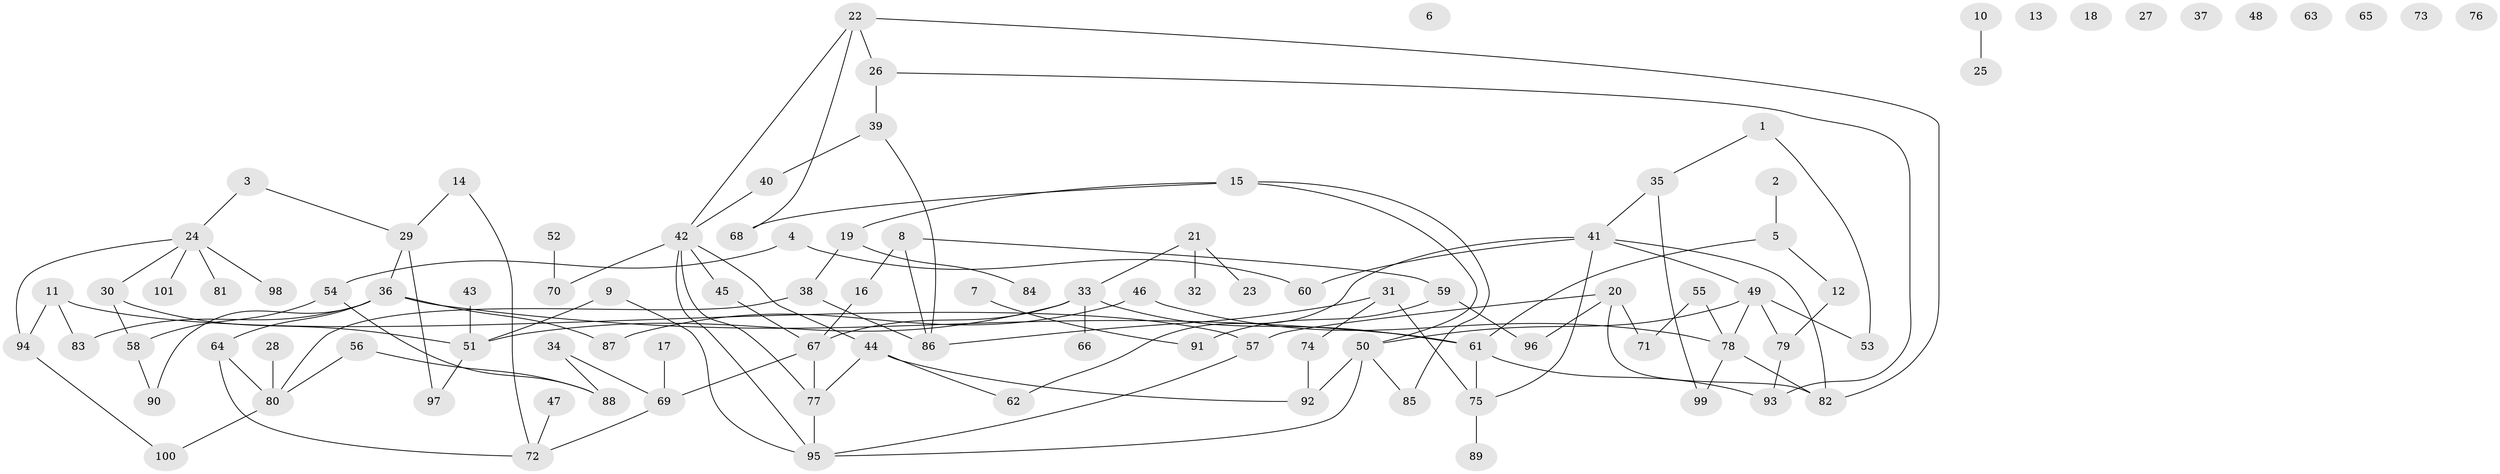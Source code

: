 // coarse degree distribution, {4: 0.15, 5: 0.2, 9: 0.05, 2: 0.1, 8: 0.05, 3: 0.1, 6: 0.05, 7: 0.1, 10: 0.05, 1: 0.15}
// Generated by graph-tools (version 1.1) at 2025/48/03/04/25 22:48:16]
// undirected, 101 vertices, 126 edges
graph export_dot {
  node [color=gray90,style=filled];
  1;
  2;
  3;
  4;
  5;
  6;
  7;
  8;
  9;
  10;
  11;
  12;
  13;
  14;
  15;
  16;
  17;
  18;
  19;
  20;
  21;
  22;
  23;
  24;
  25;
  26;
  27;
  28;
  29;
  30;
  31;
  32;
  33;
  34;
  35;
  36;
  37;
  38;
  39;
  40;
  41;
  42;
  43;
  44;
  45;
  46;
  47;
  48;
  49;
  50;
  51;
  52;
  53;
  54;
  55;
  56;
  57;
  58;
  59;
  60;
  61;
  62;
  63;
  64;
  65;
  66;
  67;
  68;
  69;
  70;
  71;
  72;
  73;
  74;
  75;
  76;
  77;
  78;
  79;
  80;
  81;
  82;
  83;
  84;
  85;
  86;
  87;
  88;
  89;
  90;
  91;
  92;
  93;
  94;
  95;
  96;
  97;
  98;
  99;
  100;
  101;
  1 -- 35;
  1 -- 53;
  2 -- 5;
  3 -- 24;
  3 -- 29;
  4 -- 54;
  4 -- 60;
  5 -- 12;
  5 -- 61;
  7 -- 91;
  8 -- 16;
  8 -- 59;
  8 -- 86;
  9 -- 51;
  9 -- 95;
  10 -- 25;
  11 -- 57;
  11 -- 83;
  11 -- 94;
  12 -- 79;
  14 -- 29;
  14 -- 72;
  15 -- 19;
  15 -- 50;
  15 -- 68;
  15 -- 85;
  16 -- 67;
  17 -- 69;
  19 -- 38;
  19 -- 84;
  20 -- 57;
  20 -- 71;
  20 -- 82;
  20 -- 96;
  21 -- 23;
  21 -- 32;
  21 -- 33;
  22 -- 26;
  22 -- 42;
  22 -- 68;
  22 -- 82;
  24 -- 30;
  24 -- 81;
  24 -- 94;
  24 -- 98;
  24 -- 101;
  26 -- 39;
  26 -- 93;
  28 -- 80;
  29 -- 36;
  29 -- 97;
  30 -- 51;
  30 -- 58;
  31 -- 74;
  31 -- 75;
  31 -- 86;
  33 -- 51;
  33 -- 61;
  33 -- 66;
  33 -- 67;
  34 -- 69;
  34 -- 88;
  35 -- 41;
  35 -- 99;
  36 -- 61;
  36 -- 64;
  36 -- 83;
  36 -- 87;
  36 -- 90;
  38 -- 80;
  38 -- 86;
  39 -- 40;
  39 -- 86;
  40 -- 42;
  41 -- 49;
  41 -- 60;
  41 -- 62;
  41 -- 75;
  41 -- 82;
  42 -- 44;
  42 -- 45;
  42 -- 70;
  42 -- 77;
  42 -- 95;
  43 -- 51;
  44 -- 62;
  44 -- 77;
  44 -- 92;
  45 -- 67;
  46 -- 78;
  46 -- 87;
  47 -- 72;
  49 -- 50;
  49 -- 53;
  49 -- 78;
  49 -- 79;
  50 -- 85;
  50 -- 92;
  50 -- 95;
  51 -- 97;
  52 -- 70;
  54 -- 58;
  54 -- 88;
  55 -- 71;
  55 -- 78;
  56 -- 80;
  56 -- 88;
  57 -- 95;
  58 -- 90;
  59 -- 91;
  59 -- 96;
  61 -- 75;
  61 -- 93;
  64 -- 72;
  64 -- 80;
  67 -- 69;
  67 -- 77;
  69 -- 72;
  74 -- 92;
  75 -- 89;
  77 -- 95;
  78 -- 82;
  78 -- 99;
  79 -- 93;
  80 -- 100;
  94 -- 100;
}
